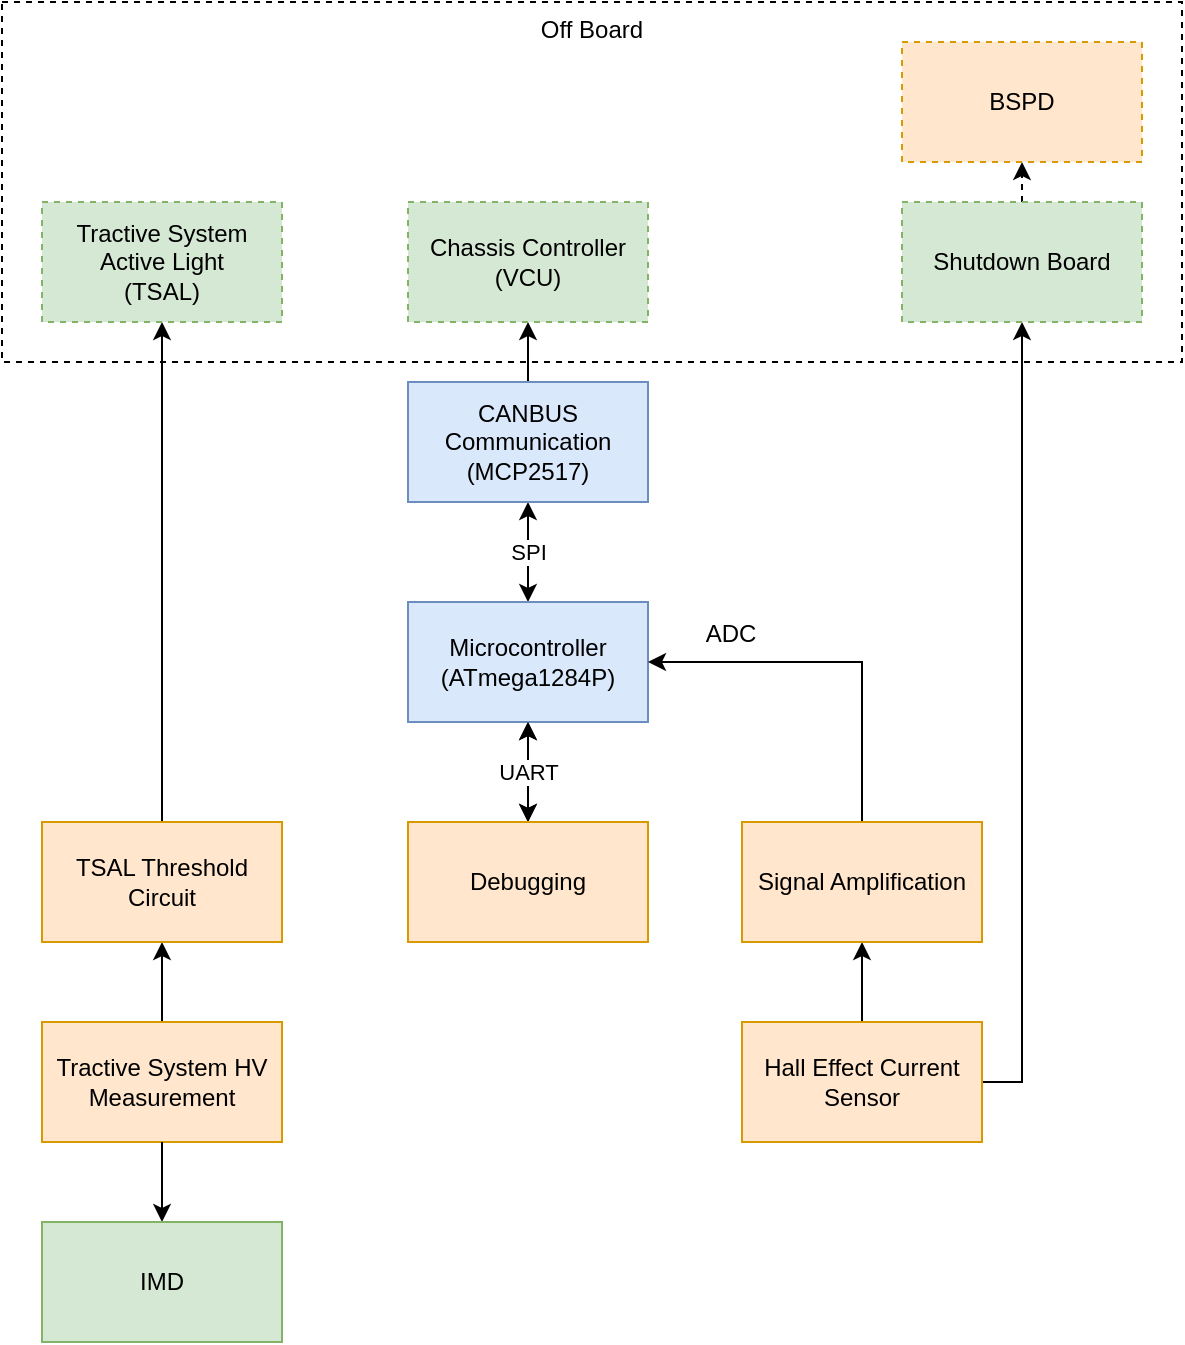 <mxfile version="12.6.2" type="github">
  <diagram id="PG-wzyMNiOOBJHvKIpx8" name="Page-1">
    <mxGraphModel dx="981" dy="554" grid="1" gridSize="10" guides="1" tooltips="1" connect="1" arrows="1" fold="1" page="1" pageScale="1" pageWidth="827" pageHeight="1169" math="0" shadow="0">
      <root>
        <mxCell id="0"/>
        <mxCell id="1" parent="0"/>
        <mxCell id="nYhgYzYihR5nlsXMgj1n-18" value="Off Board" style="rounded=0;whiteSpace=wrap;html=1;dashed=1;verticalAlign=top;" vertex="1" parent="1">
          <mxGeometry x="140" y="260" width="590" height="180" as="geometry"/>
        </mxCell>
        <mxCell id="nYhgYzYihR5nlsXMgj1n-14" value="SPI" style="edgeStyle=orthogonalEdgeStyle;rounded=0;orthogonalLoop=1;jettySize=auto;html=1;exitX=0.5;exitY=0;exitDx=0;exitDy=0;entryX=0.5;entryY=1;entryDx=0;entryDy=0;startArrow=classic;startFill=1;" edge="1" parent="1" source="nYhgYzYihR5nlsXMgj1n-1" target="nYhgYzYihR5nlsXMgj1n-9">
          <mxGeometry relative="1" as="geometry"/>
        </mxCell>
        <mxCell id="nYhgYzYihR5nlsXMgj1n-27" style="edgeStyle=orthogonalEdgeStyle;rounded=0;orthogonalLoop=1;jettySize=auto;html=1;exitX=0.5;exitY=1;exitDx=0;exitDy=0;entryX=0.5;entryY=0;entryDx=0;entryDy=0;startArrow=classic;startFill=1;" edge="1" parent="1" source="nYhgYzYihR5nlsXMgj1n-1" target="nYhgYzYihR5nlsXMgj1n-26">
          <mxGeometry relative="1" as="geometry"/>
        </mxCell>
        <mxCell id="nYhgYzYihR5nlsXMgj1n-1" value="Microcontroller&lt;br&gt;(ATmega1284P)" style="rounded=0;whiteSpace=wrap;html=1;fillColor=#dae8fc;strokeColor=#6c8ebf;" vertex="1" parent="1">
          <mxGeometry x="343" y="560" width="120" height="60" as="geometry"/>
        </mxCell>
        <mxCell id="nYhgYzYihR5nlsXMgj1n-5" style="edgeStyle=orthogonalEdgeStyle;rounded=0;orthogonalLoop=1;jettySize=auto;html=1;exitX=1;exitY=0.5;exitDx=0;exitDy=0;entryX=0.5;entryY=1;entryDx=0;entryDy=0;" edge="1" parent="1" source="nYhgYzYihR5nlsXMgj1n-2" target="nYhgYzYihR5nlsXMgj1n-4">
          <mxGeometry relative="1" as="geometry"/>
        </mxCell>
        <mxCell id="nYhgYzYihR5nlsXMgj1n-6" style="edgeStyle=orthogonalEdgeStyle;rounded=0;orthogonalLoop=1;jettySize=auto;html=1;exitX=0.5;exitY=0;exitDx=0;exitDy=0;entryX=0.5;entryY=1;entryDx=0;entryDy=0;" edge="1" parent="1" source="nYhgYzYihR5nlsXMgj1n-2" target="nYhgYzYihR5nlsXMgj1n-3">
          <mxGeometry relative="1" as="geometry"/>
        </mxCell>
        <mxCell id="nYhgYzYihR5nlsXMgj1n-2" value="Hall Effect Current Sensor" style="rounded=0;whiteSpace=wrap;html=1;fillColor=#ffe6cc;strokeColor=#d79b00;" vertex="1" parent="1">
          <mxGeometry x="510" y="770" width="120" height="60" as="geometry"/>
        </mxCell>
        <mxCell id="nYhgYzYihR5nlsXMgj1n-7" style="edgeStyle=orthogonalEdgeStyle;rounded=0;orthogonalLoop=1;jettySize=auto;html=1;exitX=0.5;exitY=0;exitDx=0;exitDy=0;entryX=1;entryY=0.5;entryDx=0;entryDy=0;" edge="1" parent="1" source="nYhgYzYihR5nlsXMgj1n-3" target="nYhgYzYihR5nlsXMgj1n-1">
          <mxGeometry relative="1" as="geometry"/>
        </mxCell>
        <mxCell id="nYhgYzYihR5nlsXMgj1n-8" value="ADC" style="text;html=1;align=center;verticalAlign=middle;resizable=0;points=[];labelBackgroundColor=#ffffff;" vertex="1" connectable="0" parent="nYhgYzYihR5nlsXMgj1n-7">
          <mxGeometry x="-0.363" y="33" relative="1" as="geometry">
            <mxPoint x="-33" y="-35" as="offset"/>
          </mxGeometry>
        </mxCell>
        <mxCell id="nYhgYzYihR5nlsXMgj1n-3" value="Signal Amplification" style="rounded=0;whiteSpace=wrap;html=1;fillColor=#ffe6cc;strokeColor=#d79b00;" vertex="1" parent="1">
          <mxGeometry x="510" y="670" width="120" height="60" as="geometry"/>
        </mxCell>
        <mxCell id="nYhgYzYihR5nlsXMgj1n-13" style="edgeStyle=orthogonalEdgeStyle;rounded=0;orthogonalLoop=1;jettySize=auto;html=1;exitX=0.5;exitY=0;exitDx=0;exitDy=0;entryX=0.5;entryY=1;entryDx=0;entryDy=0;dashed=1;" edge="1" parent="1" source="nYhgYzYihR5nlsXMgj1n-4" target="nYhgYzYihR5nlsXMgj1n-12">
          <mxGeometry relative="1" as="geometry"/>
        </mxCell>
        <mxCell id="nYhgYzYihR5nlsXMgj1n-4" value="Shutdown Board" style="rounded=0;whiteSpace=wrap;html=1;dashed=1;fillColor=#d5e8d4;strokeColor=#82b366;" vertex="1" parent="1">
          <mxGeometry x="590" y="360" width="120" height="60" as="geometry"/>
        </mxCell>
        <mxCell id="nYhgYzYihR5nlsXMgj1n-21" style="edgeStyle=orthogonalEdgeStyle;rounded=0;orthogonalLoop=1;jettySize=auto;html=1;exitX=0.5;exitY=0;exitDx=0;exitDy=0;entryX=0.5;entryY=1;entryDx=0;entryDy=0;startArrow=none;startFill=0;" edge="1" parent="1" source="nYhgYzYihR5nlsXMgj1n-9" target="nYhgYzYihR5nlsXMgj1n-20">
          <mxGeometry relative="1" as="geometry"/>
        </mxCell>
        <mxCell id="nYhgYzYihR5nlsXMgj1n-9" value="CANBUS Communication&lt;br&gt;(MCP2517)" style="rounded=0;whiteSpace=wrap;html=1;fillColor=#dae8fc;strokeColor=#6c8ebf;" vertex="1" parent="1">
          <mxGeometry x="343" y="450" width="120" height="60" as="geometry"/>
        </mxCell>
        <mxCell id="nYhgYzYihR5nlsXMgj1n-15" style="edgeStyle=orthogonalEdgeStyle;rounded=0;orthogonalLoop=1;jettySize=auto;html=1;exitX=0.5;exitY=0;exitDx=0;exitDy=0;entryX=0.5;entryY=1;entryDx=0;entryDy=0;startArrow=none;startFill=0;" edge="1" parent="1" source="nYhgYzYihR5nlsXMgj1n-10" target="nYhgYzYihR5nlsXMgj1n-11">
          <mxGeometry relative="1" as="geometry"/>
        </mxCell>
        <mxCell id="nYhgYzYihR5nlsXMgj1n-10" value="Tractive System HV Measurement" style="rounded=0;whiteSpace=wrap;html=1;fillColor=#ffe6cc;strokeColor=#d79b00;" vertex="1" parent="1">
          <mxGeometry x="160" y="770" width="120" height="60" as="geometry"/>
        </mxCell>
        <mxCell id="nYhgYzYihR5nlsXMgj1n-17" style="edgeStyle=orthogonalEdgeStyle;rounded=0;orthogonalLoop=1;jettySize=auto;html=1;exitX=0.5;exitY=0;exitDx=0;exitDy=0;entryX=0.5;entryY=1;entryDx=0;entryDy=0;startArrow=none;startFill=0;" edge="1" parent="1" source="nYhgYzYihR5nlsXMgj1n-11" target="nYhgYzYihR5nlsXMgj1n-16">
          <mxGeometry relative="1" as="geometry"/>
        </mxCell>
        <mxCell id="nYhgYzYihR5nlsXMgj1n-11" value="TSAL Threshold Circuit" style="rounded=0;whiteSpace=wrap;html=1;fillColor=#ffe6cc;strokeColor=#d79b00;" vertex="1" parent="1">
          <mxGeometry x="160" y="670" width="120" height="60" as="geometry"/>
        </mxCell>
        <mxCell id="nYhgYzYihR5nlsXMgj1n-12" value="BSPD" style="rounded=0;whiteSpace=wrap;html=1;dashed=1;fillColor=#ffe6cc;strokeColor=#d79b00;" vertex="1" parent="1">
          <mxGeometry x="590" y="280" width="120" height="60" as="geometry"/>
        </mxCell>
        <mxCell id="nYhgYzYihR5nlsXMgj1n-16" value="Tractive System Active Light&lt;br&gt;(TSAL)" style="rounded=0;whiteSpace=wrap;html=1;dashed=1;fillColor=#d5e8d4;strokeColor=#82b366;" vertex="1" parent="1">
          <mxGeometry x="160" y="360" width="120" height="60" as="geometry"/>
        </mxCell>
        <mxCell id="nYhgYzYihR5nlsXMgj1n-20" value="Chassis Controller&lt;br&gt;(VCU)" style="rounded=1;whiteSpace=wrap;html=1;dashed=1;arcSize=0;fillColor=#d5e8d4;strokeColor=#82b366;" vertex="1" parent="1">
          <mxGeometry x="343" y="360" width="120" height="60" as="geometry"/>
        </mxCell>
        <mxCell id="nYhgYzYihR5nlsXMgj1n-31" style="edgeStyle=orthogonalEdgeStyle;rounded=0;orthogonalLoop=1;jettySize=auto;html=1;exitX=0.5;exitY=0;exitDx=0;exitDy=0;entryX=0.5;entryY=1;entryDx=0;entryDy=0;startArrow=classic;startFill=1;endArrow=none;endFill=0;" edge="1" parent="1" source="nYhgYzYihR5nlsXMgj1n-23" target="nYhgYzYihR5nlsXMgj1n-10">
          <mxGeometry relative="1" as="geometry"/>
        </mxCell>
        <mxCell id="nYhgYzYihR5nlsXMgj1n-23" value="IMD" style="rounded=0;whiteSpace=wrap;html=1;fillColor=#d5e8d4;strokeColor=#82b366;" vertex="1" parent="1">
          <mxGeometry x="160" y="870" width="120" height="60" as="geometry"/>
        </mxCell>
        <mxCell id="nYhgYzYihR5nlsXMgj1n-28" value="UART" style="edgeStyle=orthogonalEdgeStyle;rounded=0;orthogonalLoop=1;jettySize=auto;html=1;startArrow=classic;startFill=1;" edge="1" parent="1" source="nYhgYzYihR5nlsXMgj1n-26" target="nYhgYzYihR5nlsXMgj1n-1">
          <mxGeometry relative="1" as="geometry"/>
        </mxCell>
        <mxCell id="nYhgYzYihR5nlsXMgj1n-26" value="Debugging" style="rounded=0;whiteSpace=wrap;html=1;fillColor=#ffe6cc;strokeColor=#d79b00;" vertex="1" parent="1">
          <mxGeometry x="343" y="670" width="120" height="60" as="geometry"/>
        </mxCell>
      </root>
    </mxGraphModel>
  </diagram>
</mxfile>
